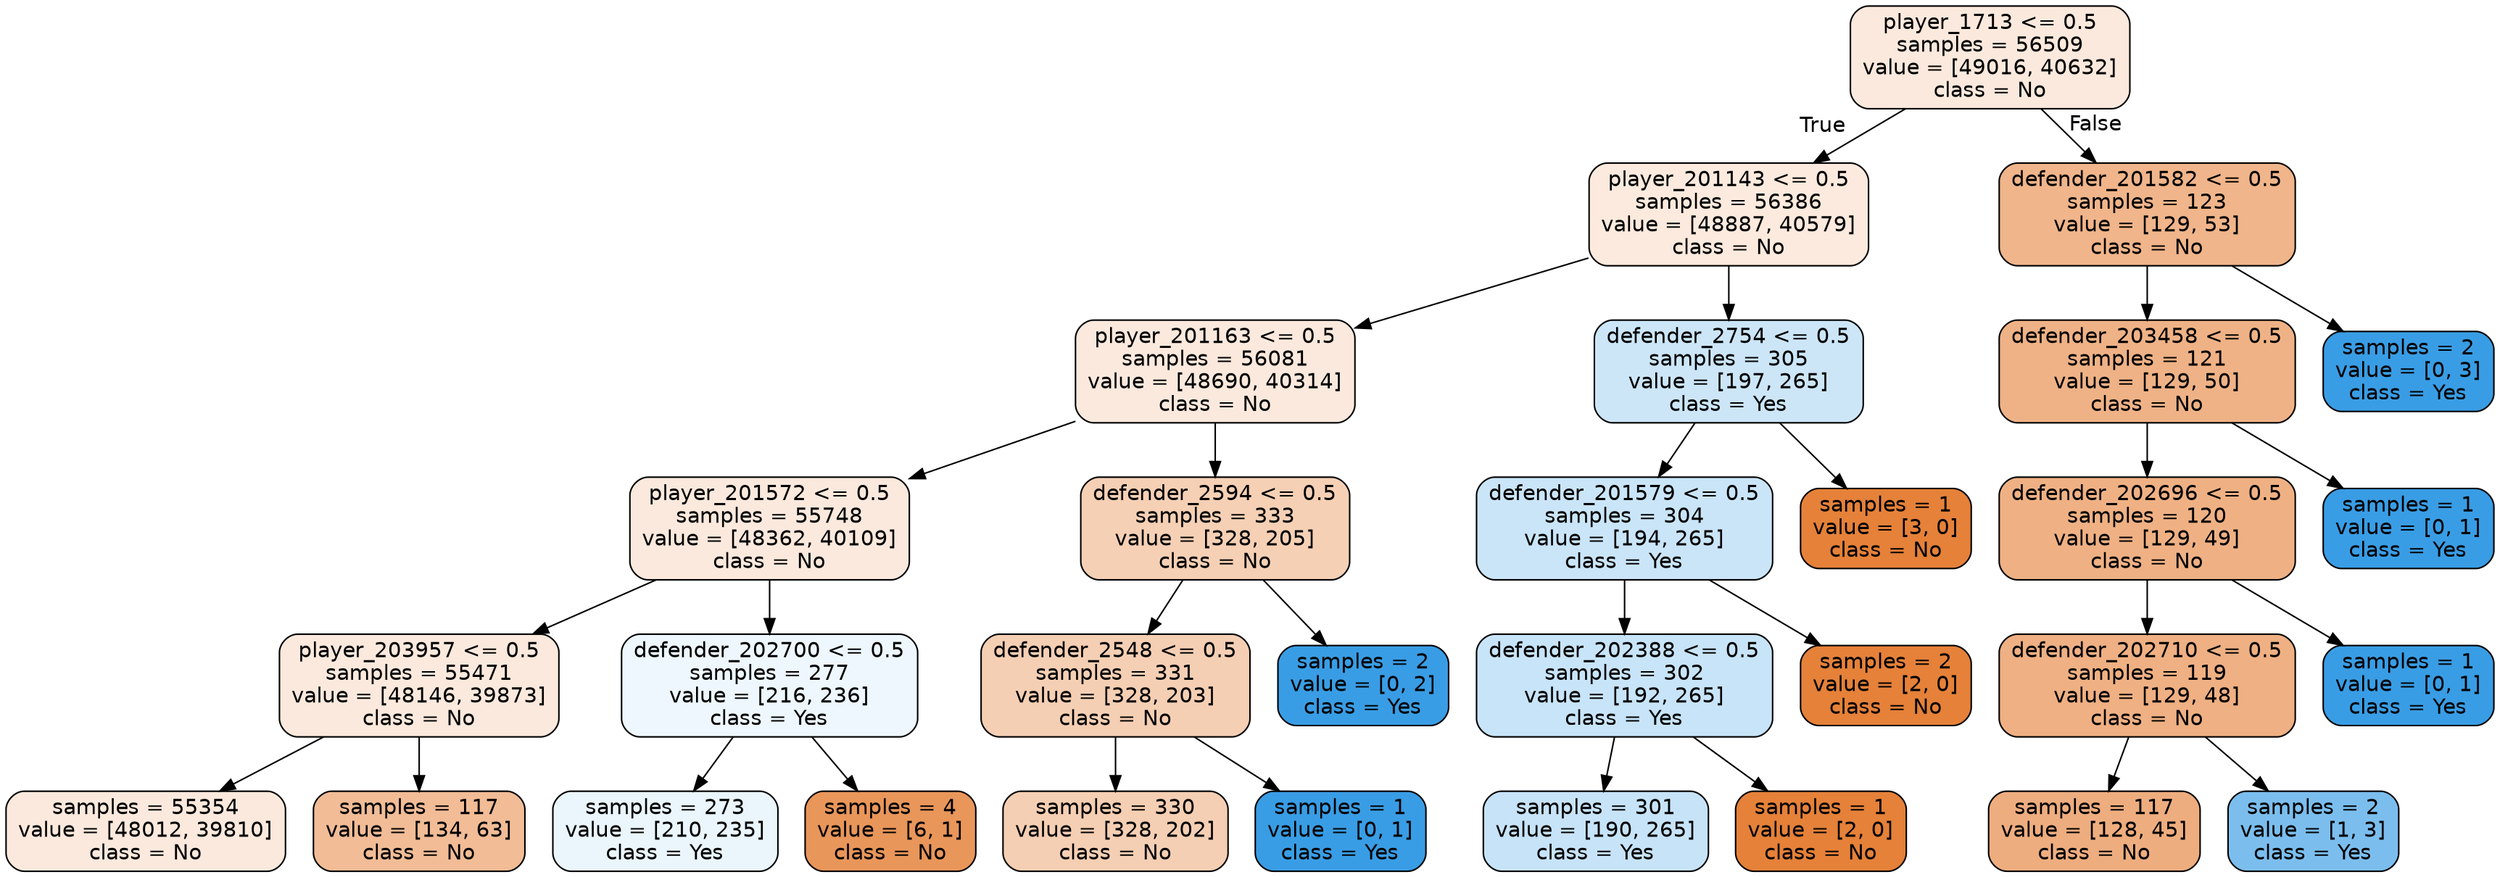 digraph Tree {
node [shape=box, style="filled, rounded", color="black", fontname=helvetica] ;
edge [fontname=helvetica] ;
0 [label="player_1713 <= 0.5\nsamples = 56509\nvalue = [49016, 40632]\nclass = No", fillcolor="#fbe9dd"] ;
1 [label="player_201143 <= 0.5\nsamples = 56386\nvalue = [48887, 40579]\nclass = No", fillcolor="#fbeadd"] ;
0 -> 1 [labeldistance=2.5, labelangle=45, headlabel="True"] ;
2 [label="player_201163 <= 0.5\nsamples = 56081\nvalue = [48690, 40314]\nclass = No", fillcolor="#fbe9dd"] ;
1 -> 2 ;
3 [label="player_201572 <= 0.5\nsamples = 55748\nvalue = [48362, 40109]\nclass = No", fillcolor="#fbe9dd"] ;
2 -> 3 ;
4 [label="player_203957 <= 0.5\nsamples = 55471\nvalue = [48146, 39873]\nclass = No", fillcolor="#fbe9dd"] ;
3 -> 4 ;
5 [label="samples = 55354\nvalue = [48012, 39810]\nclass = No", fillcolor="#fbe9dd"] ;
4 -> 5 ;
6 [label="samples = 117\nvalue = [134, 63]\nclass = No", fillcolor="#f1bc96"] ;
4 -> 6 ;
7 [label="defender_202700 <= 0.5\nsamples = 277\nvalue = [216, 236]\nclass = Yes", fillcolor="#eef7fd"] ;
3 -> 7 ;
8 [label="samples = 273\nvalue = [210, 235]\nclass = Yes", fillcolor="#eaf5fc"] ;
7 -> 8 ;
9 [label="samples = 4\nvalue = [6, 1]\nclass = No", fillcolor="#e9965a"] ;
7 -> 9 ;
10 [label="defender_2594 <= 0.5\nsamples = 333\nvalue = [328, 205]\nclass = No", fillcolor="#f5d0b5"] ;
2 -> 10 ;
11 [label="defender_2548 <= 0.5\nsamples = 331\nvalue = [328, 203]\nclass = No", fillcolor="#f5cfb4"] ;
10 -> 11 ;
12 [label="samples = 330\nvalue = [328, 202]\nclass = No", fillcolor="#f5cfb3"] ;
11 -> 12 ;
13 [label="samples = 1\nvalue = [0, 1]\nclass = Yes", fillcolor="#399de5"] ;
11 -> 13 ;
14 [label="samples = 2\nvalue = [0, 2]\nclass = Yes", fillcolor="#399de5"] ;
10 -> 14 ;
15 [label="defender_2754 <= 0.5\nsamples = 305\nvalue = [197, 265]\nclass = Yes", fillcolor="#cce6f8"] ;
1 -> 15 ;
16 [label="defender_201579 <= 0.5\nsamples = 304\nvalue = [194, 265]\nclass = Yes", fillcolor="#cae5f8"] ;
15 -> 16 ;
17 [label="defender_202388 <= 0.5\nsamples = 302\nvalue = [192, 265]\nclass = Yes", fillcolor="#c8e4f8"] ;
16 -> 17 ;
18 [label="samples = 301\nvalue = [190, 265]\nclass = Yes", fillcolor="#c7e3f8"] ;
17 -> 18 ;
19 [label="samples = 1\nvalue = [2, 0]\nclass = No", fillcolor="#e58139"] ;
17 -> 19 ;
20 [label="samples = 2\nvalue = [2, 0]\nclass = No", fillcolor="#e58139"] ;
16 -> 20 ;
21 [label="samples = 1\nvalue = [3, 0]\nclass = No", fillcolor="#e58139"] ;
15 -> 21 ;
22 [label="defender_201582 <= 0.5\nsamples = 123\nvalue = [129, 53]\nclass = No", fillcolor="#f0b58a"] ;
0 -> 22 [labeldistance=2.5, labelangle=-45, headlabel="False"] ;
23 [label="defender_203458 <= 0.5\nsamples = 121\nvalue = [129, 50]\nclass = No", fillcolor="#efb286"] ;
22 -> 23 ;
24 [label="defender_202696 <= 0.5\nsamples = 120\nvalue = [129, 49]\nclass = No", fillcolor="#efb184"] ;
23 -> 24 ;
25 [label="defender_202710 <= 0.5\nsamples = 119\nvalue = [129, 48]\nclass = No", fillcolor="#efb083"] ;
24 -> 25 ;
26 [label="samples = 117\nvalue = [128, 45]\nclass = No", fillcolor="#eead7f"] ;
25 -> 26 ;
27 [label="samples = 2\nvalue = [1, 3]\nclass = Yes", fillcolor="#7bbeee"] ;
25 -> 27 ;
28 [label="samples = 1\nvalue = [0, 1]\nclass = Yes", fillcolor="#399de5"] ;
24 -> 28 ;
29 [label="samples = 1\nvalue = [0, 1]\nclass = Yes", fillcolor="#399de5"] ;
23 -> 29 ;
30 [label="samples = 2\nvalue = [0, 3]\nclass = Yes", fillcolor="#399de5"] ;
22 -> 30 ;
}